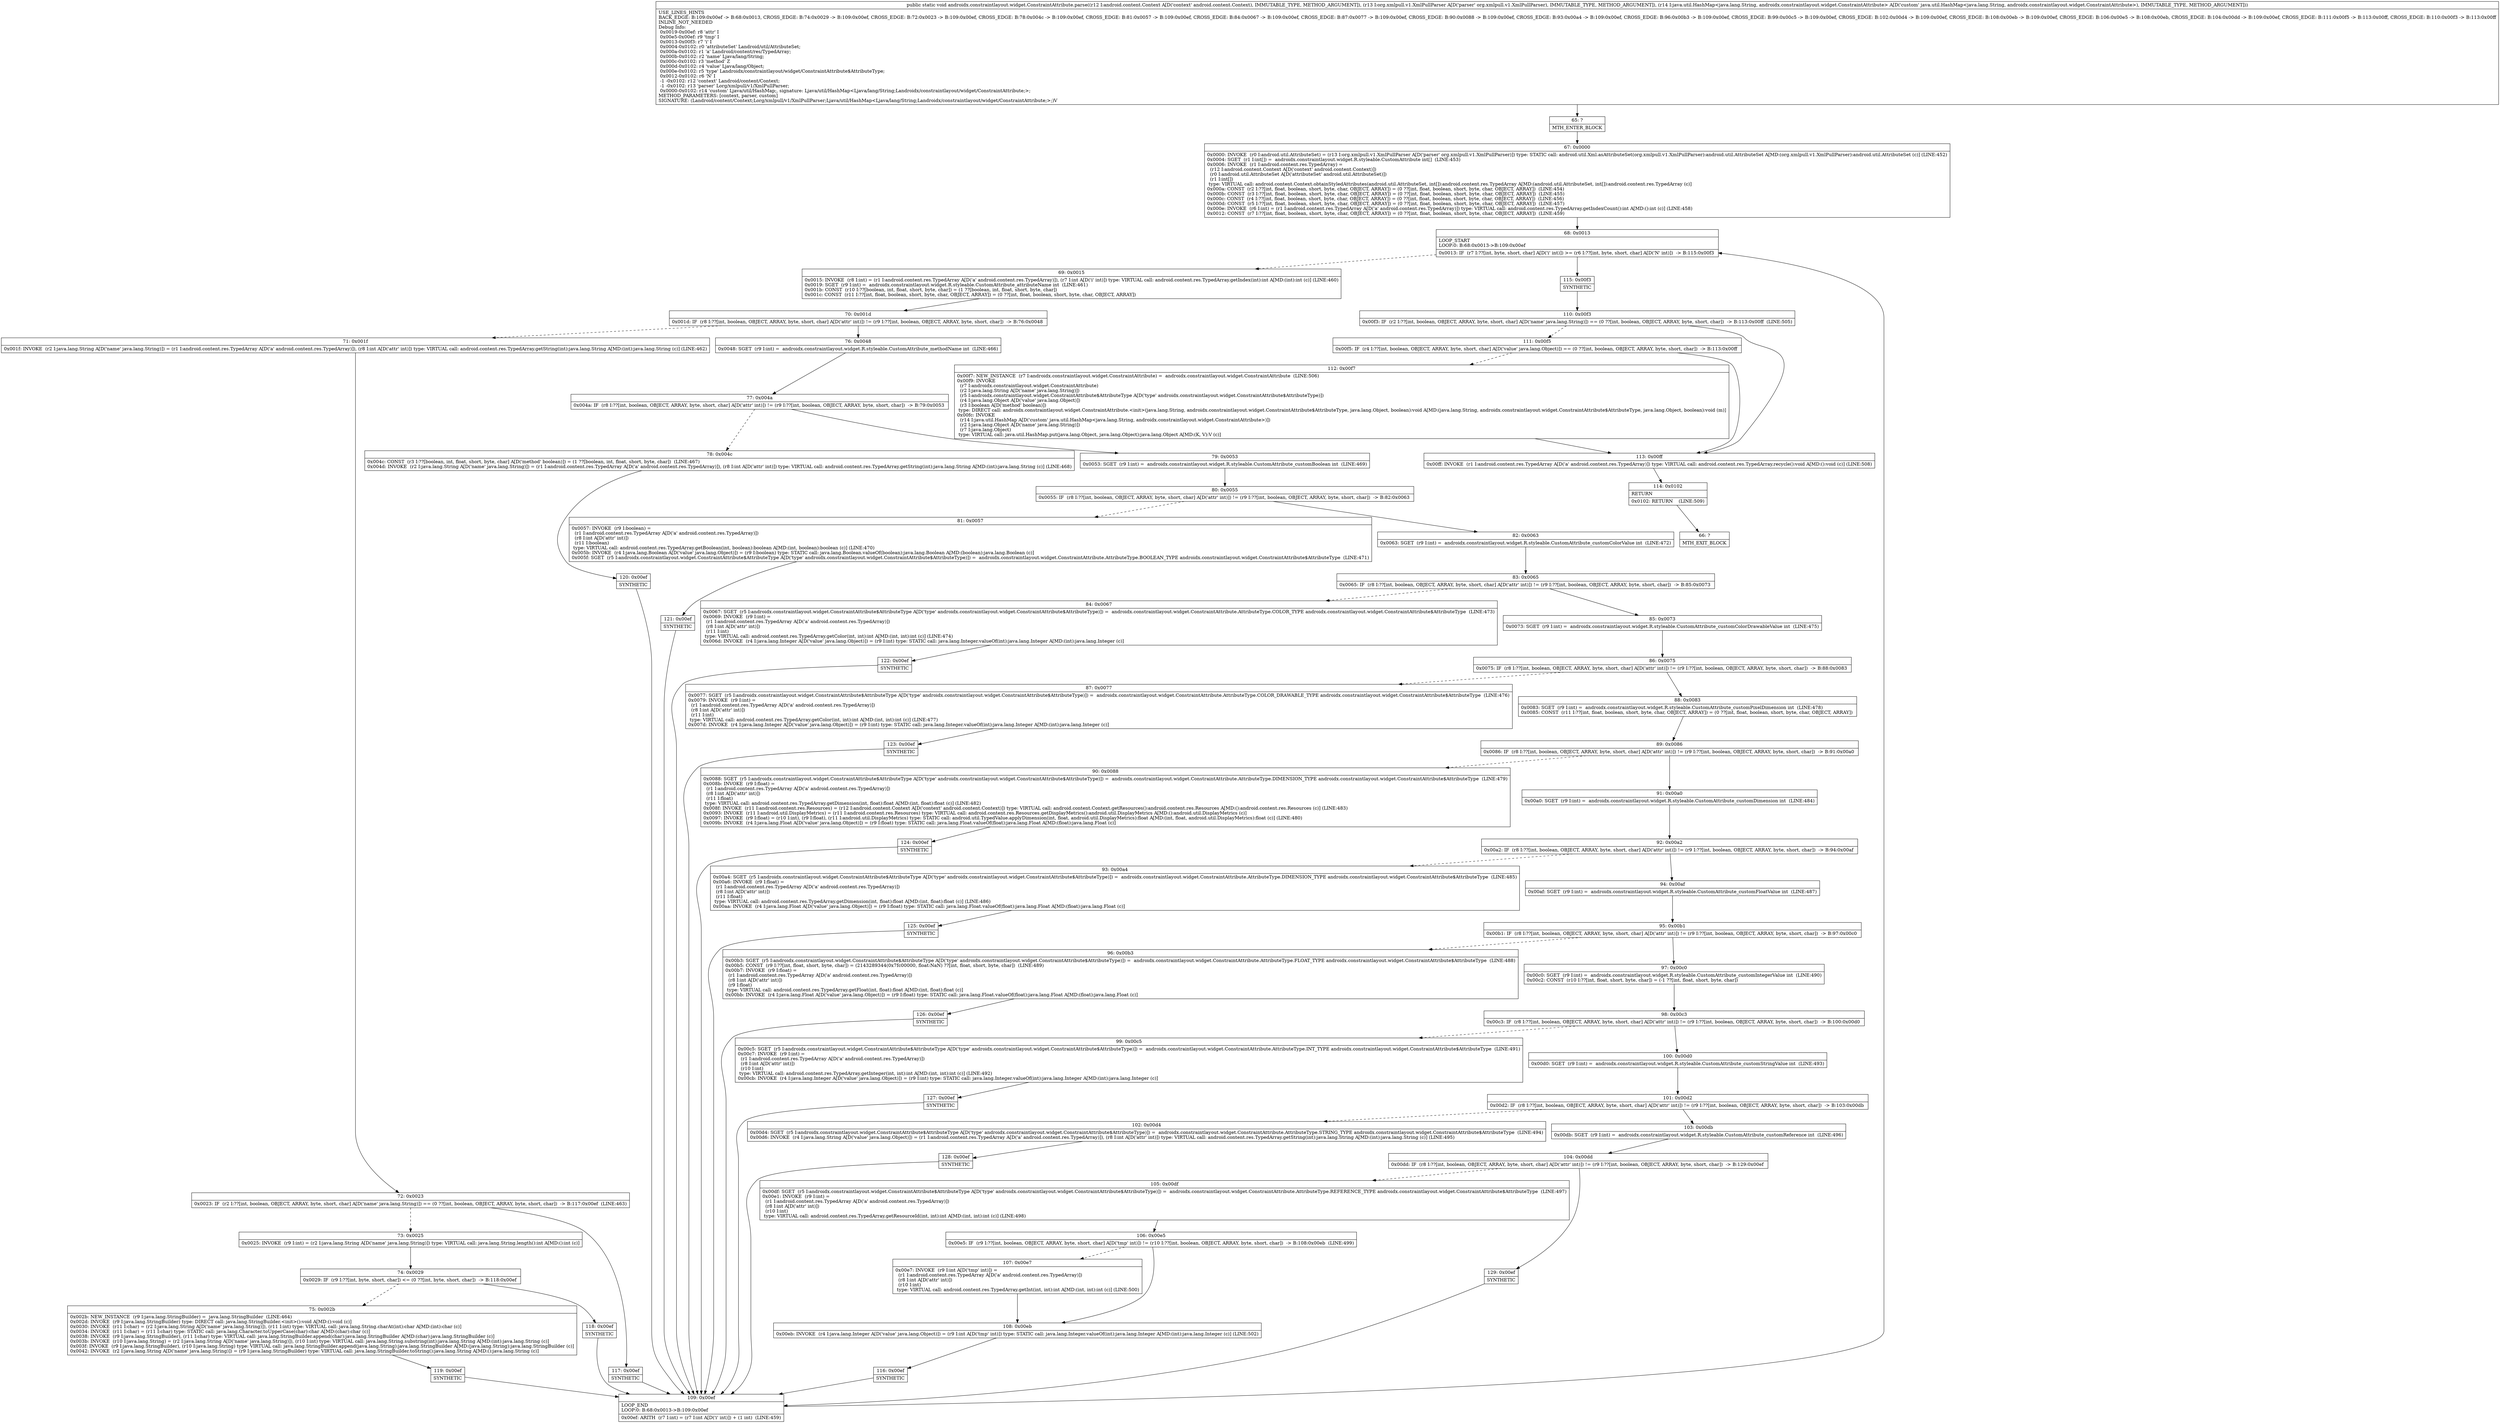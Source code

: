 digraph "CFG forandroidx.constraintlayout.widget.ConstraintAttribute.parse(Landroid\/content\/Context;Lorg\/xmlpull\/v1\/XmlPullParser;Ljava\/util\/HashMap;)V" {
Node_65 [shape=record,label="{65\:\ ?|MTH_ENTER_BLOCK\l}"];
Node_67 [shape=record,label="{67\:\ 0x0000|0x0000: INVOKE  (r0 I:android.util.AttributeSet) = (r13 I:org.xmlpull.v1.XmlPullParser A[D('parser' org.xmlpull.v1.XmlPullParser)]) type: STATIC call: android.util.Xml.asAttributeSet(org.xmlpull.v1.XmlPullParser):android.util.AttributeSet A[MD:(org.xmlpull.v1.XmlPullParser):android.util.AttributeSet (c)] (LINE:452)\l0x0004: SGET  (r1 I:int[]) =  androidx.constraintlayout.widget.R.styleable.CustomAttribute int[]  (LINE:453)\l0x0006: INVOKE  (r1 I:android.content.res.TypedArray) = \l  (r12 I:android.content.Context A[D('context' android.content.Context)])\l  (r0 I:android.util.AttributeSet A[D('attributeSet' android.util.AttributeSet)])\l  (r1 I:int[])\l type: VIRTUAL call: android.content.Context.obtainStyledAttributes(android.util.AttributeSet, int[]):android.content.res.TypedArray A[MD:(android.util.AttributeSet, int[]):android.content.res.TypedArray (c)]\l0x000a: CONST  (r2 I:??[int, float, boolean, short, byte, char, OBJECT, ARRAY]) = (0 ??[int, float, boolean, short, byte, char, OBJECT, ARRAY])  (LINE:454)\l0x000b: CONST  (r3 I:??[int, float, boolean, short, byte, char, OBJECT, ARRAY]) = (0 ??[int, float, boolean, short, byte, char, OBJECT, ARRAY])  (LINE:455)\l0x000c: CONST  (r4 I:??[int, float, boolean, short, byte, char, OBJECT, ARRAY]) = (0 ??[int, float, boolean, short, byte, char, OBJECT, ARRAY])  (LINE:456)\l0x000d: CONST  (r5 I:??[int, float, boolean, short, byte, char, OBJECT, ARRAY]) = (0 ??[int, float, boolean, short, byte, char, OBJECT, ARRAY])  (LINE:457)\l0x000e: INVOKE  (r6 I:int) = (r1 I:android.content.res.TypedArray A[D('a' android.content.res.TypedArray)]) type: VIRTUAL call: android.content.res.TypedArray.getIndexCount():int A[MD:():int (c)] (LINE:458)\l0x0012: CONST  (r7 I:??[int, float, boolean, short, byte, char, OBJECT, ARRAY]) = (0 ??[int, float, boolean, short, byte, char, OBJECT, ARRAY])  (LINE:459)\l}"];
Node_68 [shape=record,label="{68\:\ 0x0013|LOOP_START\lLOOP:0: B:68:0x0013\-\>B:109:0x00ef\l|0x0013: IF  (r7 I:??[int, byte, short, char] A[D('i' int)]) \>= (r6 I:??[int, byte, short, char] A[D('N' int)])  \-\> B:115:0x00f3 \l}"];
Node_69 [shape=record,label="{69\:\ 0x0015|0x0015: INVOKE  (r8 I:int) = (r1 I:android.content.res.TypedArray A[D('a' android.content.res.TypedArray)]), (r7 I:int A[D('i' int)]) type: VIRTUAL call: android.content.res.TypedArray.getIndex(int):int A[MD:(int):int (c)] (LINE:460)\l0x0019: SGET  (r9 I:int) =  androidx.constraintlayout.widget.R.styleable.CustomAttribute_attributeName int  (LINE:461)\l0x001b: CONST  (r10 I:??[boolean, int, float, short, byte, char]) = (1 ??[boolean, int, float, short, byte, char]) \l0x001c: CONST  (r11 I:??[int, float, boolean, short, byte, char, OBJECT, ARRAY]) = (0 ??[int, float, boolean, short, byte, char, OBJECT, ARRAY]) \l}"];
Node_70 [shape=record,label="{70\:\ 0x001d|0x001d: IF  (r8 I:??[int, boolean, OBJECT, ARRAY, byte, short, char] A[D('attr' int)]) != (r9 I:??[int, boolean, OBJECT, ARRAY, byte, short, char])  \-\> B:76:0x0048 \l}"];
Node_71 [shape=record,label="{71\:\ 0x001f|0x001f: INVOKE  (r2 I:java.lang.String A[D('name' java.lang.String)]) = (r1 I:android.content.res.TypedArray A[D('a' android.content.res.TypedArray)]), (r8 I:int A[D('attr' int)]) type: VIRTUAL call: android.content.res.TypedArray.getString(int):java.lang.String A[MD:(int):java.lang.String (c)] (LINE:462)\l}"];
Node_72 [shape=record,label="{72\:\ 0x0023|0x0023: IF  (r2 I:??[int, boolean, OBJECT, ARRAY, byte, short, char] A[D('name' java.lang.String)]) == (0 ??[int, boolean, OBJECT, ARRAY, byte, short, char])  \-\> B:117:0x00ef  (LINE:463)\l}"];
Node_73 [shape=record,label="{73\:\ 0x0025|0x0025: INVOKE  (r9 I:int) = (r2 I:java.lang.String A[D('name' java.lang.String)]) type: VIRTUAL call: java.lang.String.length():int A[MD:():int (c)]\l}"];
Node_74 [shape=record,label="{74\:\ 0x0029|0x0029: IF  (r9 I:??[int, byte, short, char]) \<= (0 ??[int, byte, short, char])  \-\> B:118:0x00ef \l}"];
Node_75 [shape=record,label="{75\:\ 0x002b|0x002b: NEW_INSTANCE  (r9 I:java.lang.StringBuilder) =  java.lang.StringBuilder  (LINE:464)\l0x002d: INVOKE  (r9 I:java.lang.StringBuilder) type: DIRECT call: java.lang.StringBuilder.\<init\>():void A[MD:():void (c)]\l0x0030: INVOKE  (r11 I:char) = (r2 I:java.lang.String A[D('name' java.lang.String)]), (r11 I:int) type: VIRTUAL call: java.lang.String.charAt(int):char A[MD:(int):char (c)]\l0x0034: INVOKE  (r11 I:char) = (r11 I:char) type: STATIC call: java.lang.Character.toUpperCase(char):char A[MD:(char):char (c)]\l0x0038: INVOKE  (r9 I:java.lang.StringBuilder), (r11 I:char) type: VIRTUAL call: java.lang.StringBuilder.append(char):java.lang.StringBuilder A[MD:(char):java.lang.StringBuilder (c)]\l0x003b: INVOKE  (r10 I:java.lang.String) = (r2 I:java.lang.String A[D('name' java.lang.String)]), (r10 I:int) type: VIRTUAL call: java.lang.String.substring(int):java.lang.String A[MD:(int):java.lang.String (c)]\l0x003f: INVOKE  (r9 I:java.lang.StringBuilder), (r10 I:java.lang.String) type: VIRTUAL call: java.lang.StringBuilder.append(java.lang.String):java.lang.StringBuilder A[MD:(java.lang.String):java.lang.StringBuilder (c)]\l0x0042: INVOKE  (r2 I:java.lang.String A[D('name' java.lang.String)]) = (r9 I:java.lang.StringBuilder) type: VIRTUAL call: java.lang.StringBuilder.toString():java.lang.String A[MD:():java.lang.String (c)]\l}"];
Node_119 [shape=record,label="{119\:\ 0x00ef|SYNTHETIC\l}"];
Node_109 [shape=record,label="{109\:\ 0x00ef|LOOP_END\lLOOP:0: B:68:0x0013\-\>B:109:0x00ef\l|0x00ef: ARITH  (r7 I:int) = (r7 I:int A[D('i' int)]) + (1 int)  (LINE:459)\l}"];
Node_118 [shape=record,label="{118\:\ 0x00ef|SYNTHETIC\l}"];
Node_117 [shape=record,label="{117\:\ 0x00ef|SYNTHETIC\l}"];
Node_76 [shape=record,label="{76\:\ 0x0048|0x0048: SGET  (r9 I:int) =  androidx.constraintlayout.widget.R.styleable.CustomAttribute_methodName int  (LINE:466)\l}"];
Node_77 [shape=record,label="{77\:\ 0x004a|0x004a: IF  (r8 I:??[int, boolean, OBJECT, ARRAY, byte, short, char] A[D('attr' int)]) != (r9 I:??[int, boolean, OBJECT, ARRAY, byte, short, char])  \-\> B:79:0x0053 \l}"];
Node_78 [shape=record,label="{78\:\ 0x004c|0x004c: CONST  (r3 I:??[boolean, int, float, short, byte, char] A[D('method' boolean)]) = (1 ??[boolean, int, float, short, byte, char])  (LINE:467)\l0x004d: INVOKE  (r2 I:java.lang.String A[D('name' java.lang.String)]) = (r1 I:android.content.res.TypedArray A[D('a' android.content.res.TypedArray)]), (r8 I:int A[D('attr' int)]) type: VIRTUAL call: android.content.res.TypedArray.getString(int):java.lang.String A[MD:(int):java.lang.String (c)] (LINE:468)\l}"];
Node_120 [shape=record,label="{120\:\ 0x00ef|SYNTHETIC\l}"];
Node_79 [shape=record,label="{79\:\ 0x0053|0x0053: SGET  (r9 I:int) =  androidx.constraintlayout.widget.R.styleable.CustomAttribute_customBoolean int  (LINE:469)\l}"];
Node_80 [shape=record,label="{80\:\ 0x0055|0x0055: IF  (r8 I:??[int, boolean, OBJECT, ARRAY, byte, short, char] A[D('attr' int)]) != (r9 I:??[int, boolean, OBJECT, ARRAY, byte, short, char])  \-\> B:82:0x0063 \l}"];
Node_81 [shape=record,label="{81\:\ 0x0057|0x0057: INVOKE  (r9 I:boolean) = \l  (r1 I:android.content.res.TypedArray A[D('a' android.content.res.TypedArray)])\l  (r8 I:int A[D('attr' int)])\l  (r11 I:boolean)\l type: VIRTUAL call: android.content.res.TypedArray.getBoolean(int, boolean):boolean A[MD:(int, boolean):boolean (c)] (LINE:470)\l0x005b: INVOKE  (r4 I:java.lang.Boolean A[D('value' java.lang.Object)]) = (r9 I:boolean) type: STATIC call: java.lang.Boolean.valueOf(boolean):java.lang.Boolean A[MD:(boolean):java.lang.Boolean (c)]\l0x005f: SGET  (r5 I:androidx.constraintlayout.widget.ConstraintAttribute$AttributeType A[D('type' androidx.constraintlayout.widget.ConstraintAttribute$AttributeType)]) =  androidx.constraintlayout.widget.ConstraintAttribute.AttributeType.BOOLEAN_TYPE androidx.constraintlayout.widget.ConstraintAttribute$AttributeType  (LINE:471)\l}"];
Node_121 [shape=record,label="{121\:\ 0x00ef|SYNTHETIC\l}"];
Node_82 [shape=record,label="{82\:\ 0x0063|0x0063: SGET  (r9 I:int) =  androidx.constraintlayout.widget.R.styleable.CustomAttribute_customColorValue int  (LINE:472)\l}"];
Node_83 [shape=record,label="{83\:\ 0x0065|0x0065: IF  (r8 I:??[int, boolean, OBJECT, ARRAY, byte, short, char] A[D('attr' int)]) != (r9 I:??[int, boolean, OBJECT, ARRAY, byte, short, char])  \-\> B:85:0x0073 \l}"];
Node_84 [shape=record,label="{84\:\ 0x0067|0x0067: SGET  (r5 I:androidx.constraintlayout.widget.ConstraintAttribute$AttributeType A[D('type' androidx.constraintlayout.widget.ConstraintAttribute$AttributeType)]) =  androidx.constraintlayout.widget.ConstraintAttribute.AttributeType.COLOR_TYPE androidx.constraintlayout.widget.ConstraintAttribute$AttributeType  (LINE:473)\l0x0069: INVOKE  (r9 I:int) = \l  (r1 I:android.content.res.TypedArray A[D('a' android.content.res.TypedArray)])\l  (r8 I:int A[D('attr' int)])\l  (r11 I:int)\l type: VIRTUAL call: android.content.res.TypedArray.getColor(int, int):int A[MD:(int, int):int (c)] (LINE:474)\l0x006d: INVOKE  (r4 I:java.lang.Integer A[D('value' java.lang.Object)]) = (r9 I:int) type: STATIC call: java.lang.Integer.valueOf(int):java.lang.Integer A[MD:(int):java.lang.Integer (c)]\l}"];
Node_122 [shape=record,label="{122\:\ 0x00ef|SYNTHETIC\l}"];
Node_85 [shape=record,label="{85\:\ 0x0073|0x0073: SGET  (r9 I:int) =  androidx.constraintlayout.widget.R.styleable.CustomAttribute_customColorDrawableValue int  (LINE:475)\l}"];
Node_86 [shape=record,label="{86\:\ 0x0075|0x0075: IF  (r8 I:??[int, boolean, OBJECT, ARRAY, byte, short, char] A[D('attr' int)]) != (r9 I:??[int, boolean, OBJECT, ARRAY, byte, short, char])  \-\> B:88:0x0083 \l}"];
Node_87 [shape=record,label="{87\:\ 0x0077|0x0077: SGET  (r5 I:androidx.constraintlayout.widget.ConstraintAttribute$AttributeType A[D('type' androidx.constraintlayout.widget.ConstraintAttribute$AttributeType)]) =  androidx.constraintlayout.widget.ConstraintAttribute.AttributeType.COLOR_DRAWABLE_TYPE androidx.constraintlayout.widget.ConstraintAttribute$AttributeType  (LINE:476)\l0x0079: INVOKE  (r9 I:int) = \l  (r1 I:android.content.res.TypedArray A[D('a' android.content.res.TypedArray)])\l  (r8 I:int A[D('attr' int)])\l  (r11 I:int)\l type: VIRTUAL call: android.content.res.TypedArray.getColor(int, int):int A[MD:(int, int):int (c)] (LINE:477)\l0x007d: INVOKE  (r4 I:java.lang.Integer A[D('value' java.lang.Object)]) = (r9 I:int) type: STATIC call: java.lang.Integer.valueOf(int):java.lang.Integer A[MD:(int):java.lang.Integer (c)]\l}"];
Node_123 [shape=record,label="{123\:\ 0x00ef|SYNTHETIC\l}"];
Node_88 [shape=record,label="{88\:\ 0x0083|0x0083: SGET  (r9 I:int) =  androidx.constraintlayout.widget.R.styleable.CustomAttribute_customPixelDimension int  (LINE:478)\l0x0085: CONST  (r11 I:??[int, float, boolean, short, byte, char, OBJECT, ARRAY]) = (0 ??[int, float, boolean, short, byte, char, OBJECT, ARRAY]) \l}"];
Node_89 [shape=record,label="{89\:\ 0x0086|0x0086: IF  (r8 I:??[int, boolean, OBJECT, ARRAY, byte, short, char] A[D('attr' int)]) != (r9 I:??[int, boolean, OBJECT, ARRAY, byte, short, char])  \-\> B:91:0x00a0 \l}"];
Node_90 [shape=record,label="{90\:\ 0x0088|0x0088: SGET  (r5 I:androidx.constraintlayout.widget.ConstraintAttribute$AttributeType A[D('type' androidx.constraintlayout.widget.ConstraintAttribute$AttributeType)]) =  androidx.constraintlayout.widget.ConstraintAttribute.AttributeType.DIMENSION_TYPE androidx.constraintlayout.widget.ConstraintAttribute$AttributeType  (LINE:479)\l0x008b: INVOKE  (r9 I:float) = \l  (r1 I:android.content.res.TypedArray A[D('a' android.content.res.TypedArray)])\l  (r8 I:int A[D('attr' int)])\l  (r11 I:float)\l type: VIRTUAL call: android.content.res.TypedArray.getDimension(int, float):float A[MD:(int, float):float (c)] (LINE:482)\l0x008f: INVOKE  (r11 I:android.content.res.Resources) = (r12 I:android.content.Context A[D('context' android.content.Context)]) type: VIRTUAL call: android.content.Context.getResources():android.content.res.Resources A[MD:():android.content.res.Resources (c)] (LINE:483)\l0x0093: INVOKE  (r11 I:android.util.DisplayMetrics) = (r11 I:android.content.res.Resources) type: VIRTUAL call: android.content.res.Resources.getDisplayMetrics():android.util.DisplayMetrics A[MD:():android.util.DisplayMetrics (c)]\l0x0097: INVOKE  (r9 I:float) = (r10 I:int), (r9 I:float), (r11 I:android.util.DisplayMetrics) type: STATIC call: android.util.TypedValue.applyDimension(int, float, android.util.DisplayMetrics):float A[MD:(int, float, android.util.DisplayMetrics):float (c)] (LINE:480)\l0x009b: INVOKE  (r4 I:java.lang.Float A[D('value' java.lang.Object)]) = (r9 I:float) type: STATIC call: java.lang.Float.valueOf(float):java.lang.Float A[MD:(float):java.lang.Float (c)]\l}"];
Node_124 [shape=record,label="{124\:\ 0x00ef|SYNTHETIC\l}"];
Node_91 [shape=record,label="{91\:\ 0x00a0|0x00a0: SGET  (r9 I:int) =  androidx.constraintlayout.widget.R.styleable.CustomAttribute_customDimension int  (LINE:484)\l}"];
Node_92 [shape=record,label="{92\:\ 0x00a2|0x00a2: IF  (r8 I:??[int, boolean, OBJECT, ARRAY, byte, short, char] A[D('attr' int)]) != (r9 I:??[int, boolean, OBJECT, ARRAY, byte, short, char])  \-\> B:94:0x00af \l}"];
Node_93 [shape=record,label="{93\:\ 0x00a4|0x00a4: SGET  (r5 I:androidx.constraintlayout.widget.ConstraintAttribute$AttributeType A[D('type' androidx.constraintlayout.widget.ConstraintAttribute$AttributeType)]) =  androidx.constraintlayout.widget.ConstraintAttribute.AttributeType.DIMENSION_TYPE androidx.constraintlayout.widget.ConstraintAttribute$AttributeType  (LINE:485)\l0x00a6: INVOKE  (r9 I:float) = \l  (r1 I:android.content.res.TypedArray A[D('a' android.content.res.TypedArray)])\l  (r8 I:int A[D('attr' int)])\l  (r11 I:float)\l type: VIRTUAL call: android.content.res.TypedArray.getDimension(int, float):float A[MD:(int, float):float (c)] (LINE:486)\l0x00aa: INVOKE  (r4 I:java.lang.Float A[D('value' java.lang.Object)]) = (r9 I:float) type: STATIC call: java.lang.Float.valueOf(float):java.lang.Float A[MD:(float):java.lang.Float (c)]\l}"];
Node_125 [shape=record,label="{125\:\ 0x00ef|SYNTHETIC\l}"];
Node_94 [shape=record,label="{94\:\ 0x00af|0x00af: SGET  (r9 I:int) =  androidx.constraintlayout.widget.R.styleable.CustomAttribute_customFloatValue int  (LINE:487)\l}"];
Node_95 [shape=record,label="{95\:\ 0x00b1|0x00b1: IF  (r8 I:??[int, boolean, OBJECT, ARRAY, byte, short, char] A[D('attr' int)]) != (r9 I:??[int, boolean, OBJECT, ARRAY, byte, short, char])  \-\> B:97:0x00c0 \l}"];
Node_96 [shape=record,label="{96\:\ 0x00b3|0x00b3: SGET  (r5 I:androidx.constraintlayout.widget.ConstraintAttribute$AttributeType A[D('type' androidx.constraintlayout.widget.ConstraintAttribute$AttributeType)]) =  androidx.constraintlayout.widget.ConstraintAttribute.AttributeType.FLOAT_TYPE androidx.constraintlayout.widget.ConstraintAttribute$AttributeType  (LINE:488)\l0x00b5: CONST  (r9 I:??[int, float, short, byte, char]) = (2143289344(0x7fc00000, float:NaN) ??[int, float, short, byte, char])  (LINE:489)\l0x00b7: INVOKE  (r9 I:float) = \l  (r1 I:android.content.res.TypedArray A[D('a' android.content.res.TypedArray)])\l  (r8 I:int A[D('attr' int)])\l  (r9 I:float)\l type: VIRTUAL call: android.content.res.TypedArray.getFloat(int, float):float A[MD:(int, float):float (c)]\l0x00bb: INVOKE  (r4 I:java.lang.Float A[D('value' java.lang.Object)]) = (r9 I:float) type: STATIC call: java.lang.Float.valueOf(float):java.lang.Float A[MD:(float):java.lang.Float (c)]\l}"];
Node_126 [shape=record,label="{126\:\ 0x00ef|SYNTHETIC\l}"];
Node_97 [shape=record,label="{97\:\ 0x00c0|0x00c0: SGET  (r9 I:int) =  androidx.constraintlayout.widget.R.styleable.CustomAttribute_customIntegerValue int  (LINE:490)\l0x00c2: CONST  (r10 I:??[int, float, short, byte, char]) = (\-1 ??[int, float, short, byte, char]) \l}"];
Node_98 [shape=record,label="{98\:\ 0x00c3|0x00c3: IF  (r8 I:??[int, boolean, OBJECT, ARRAY, byte, short, char] A[D('attr' int)]) != (r9 I:??[int, boolean, OBJECT, ARRAY, byte, short, char])  \-\> B:100:0x00d0 \l}"];
Node_99 [shape=record,label="{99\:\ 0x00c5|0x00c5: SGET  (r5 I:androidx.constraintlayout.widget.ConstraintAttribute$AttributeType A[D('type' androidx.constraintlayout.widget.ConstraintAttribute$AttributeType)]) =  androidx.constraintlayout.widget.ConstraintAttribute.AttributeType.INT_TYPE androidx.constraintlayout.widget.ConstraintAttribute$AttributeType  (LINE:491)\l0x00c7: INVOKE  (r9 I:int) = \l  (r1 I:android.content.res.TypedArray A[D('a' android.content.res.TypedArray)])\l  (r8 I:int A[D('attr' int)])\l  (r10 I:int)\l type: VIRTUAL call: android.content.res.TypedArray.getInteger(int, int):int A[MD:(int, int):int (c)] (LINE:492)\l0x00cb: INVOKE  (r4 I:java.lang.Integer A[D('value' java.lang.Object)]) = (r9 I:int) type: STATIC call: java.lang.Integer.valueOf(int):java.lang.Integer A[MD:(int):java.lang.Integer (c)]\l}"];
Node_127 [shape=record,label="{127\:\ 0x00ef|SYNTHETIC\l}"];
Node_100 [shape=record,label="{100\:\ 0x00d0|0x00d0: SGET  (r9 I:int) =  androidx.constraintlayout.widget.R.styleable.CustomAttribute_customStringValue int  (LINE:493)\l}"];
Node_101 [shape=record,label="{101\:\ 0x00d2|0x00d2: IF  (r8 I:??[int, boolean, OBJECT, ARRAY, byte, short, char] A[D('attr' int)]) != (r9 I:??[int, boolean, OBJECT, ARRAY, byte, short, char])  \-\> B:103:0x00db \l}"];
Node_102 [shape=record,label="{102\:\ 0x00d4|0x00d4: SGET  (r5 I:androidx.constraintlayout.widget.ConstraintAttribute$AttributeType A[D('type' androidx.constraintlayout.widget.ConstraintAttribute$AttributeType)]) =  androidx.constraintlayout.widget.ConstraintAttribute.AttributeType.STRING_TYPE androidx.constraintlayout.widget.ConstraintAttribute$AttributeType  (LINE:494)\l0x00d6: INVOKE  (r4 I:java.lang.String A[D('value' java.lang.Object)]) = (r1 I:android.content.res.TypedArray A[D('a' android.content.res.TypedArray)]), (r8 I:int A[D('attr' int)]) type: VIRTUAL call: android.content.res.TypedArray.getString(int):java.lang.String A[MD:(int):java.lang.String (c)] (LINE:495)\l}"];
Node_128 [shape=record,label="{128\:\ 0x00ef|SYNTHETIC\l}"];
Node_103 [shape=record,label="{103\:\ 0x00db|0x00db: SGET  (r9 I:int) =  androidx.constraintlayout.widget.R.styleable.CustomAttribute_customReference int  (LINE:496)\l}"];
Node_104 [shape=record,label="{104\:\ 0x00dd|0x00dd: IF  (r8 I:??[int, boolean, OBJECT, ARRAY, byte, short, char] A[D('attr' int)]) != (r9 I:??[int, boolean, OBJECT, ARRAY, byte, short, char])  \-\> B:129:0x00ef \l}"];
Node_105 [shape=record,label="{105\:\ 0x00df|0x00df: SGET  (r5 I:androidx.constraintlayout.widget.ConstraintAttribute$AttributeType A[D('type' androidx.constraintlayout.widget.ConstraintAttribute$AttributeType)]) =  androidx.constraintlayout.widget.ConstraintAttribute.AttributeType.REFERENCE_TYPE androidx.constraintlayout.widget.ConstraintAttribute$AttributeType  (LINE:497)\l0x00e1: INVOKE  (r9 I:int) = \l  (r1 I:android.content.res.TypedArray A[D('a' android.content.res.TypedArray)])\l  (r8 I:int A[D('attr' int)])\l  (r10 I:int)\l type: VIRTUAL call: android.content.res.TypedArray.getResourceId(int, int):int A[MD:(int, int):int (c)] (LINE:498)\l}"];
Node_106 [shape=record,label="{106\:\ 0x00e5|0x00e5: IF  (r9 I:??[int, boolean, OBJECT, ARRAY, byte, short, char] A[D('tmp' int)]) != (r10 I:??[int, boolean, OBJECT, ARRAY, byte, short, char])  \-\> B:108:0x00eb  (LINE:499)\l}"];
Node_107 [shape=record,label="{107\:\ 0x00e7|0x00e7: INVOKE  (r9 I:int A[D('tmp' int)]) = \l  (r1 I:android.content.res.TypedArray A[D('a' android.content.res.TypedArray)])\l  (r8 I:int A[D('attr' int)])\l  (r10 I:int)\l type: VIRTUAL call: android.content.res.TypedArray.getInt(int, int):int A[MD:(int, int):int (c)] (LINE:500)\l}"];
Node_108 [shape=record,label="{108\:\ 0x00eb|0x00eb: INVOKE  (r4 I:java.lang.Integer A[D('value' java.lang.Object)]) = (r9 I:int A[D('tmp' int)]) type: STATIC call: java.lang.Integer.valueOf(int):java.lang.Integer A[MD:(int):java.lang.Integer (c)] (LINE:502)\l}"];
Node_116 [shape=record,label="{116\:\ 0x00ef|SYNTHETIC\l}"];
Node_129 [shape=record,label="{129\:\ 0x00ef|SYNTHETIC\l}"];
Node_115 [shape=record,label="{115\:\ 0x00f3|SYNTHETIC\l}"];
Node_110 [shape=record,label="{110\:\ 0x00f3|0x00f3: IF  (r2 I:??[int, boolean, OBJECT, ARRAY, byte, short, char] A[D('name' java.lang.String)]) == (0 ??[int, boolean, OBJECT, ARRAY, byte, short, char])  \-\> B:113:0x00ff  (LINE:505)\l}"];
Node_111 [shape=record,label="{111\:\ 0x00f5|0x00f5: IF  (r4 I:??[int, boolean, OBJECT, ARRAY, byte, short, char] A[D('value' java.lang.Object)]) == (0 ??[int, boolean, OBJECT, ARRAY, byte, short, char])  \-\> B:113:0x00ff \l}"];
Node_112 [shape=record,label="{112\:\ 0x00f7|0x00f7: NEW_INSTANCE  (r7 I:androidx.constraintlayout.widget.ConstraintAttribute) =  androidx.constraintlayout.widget.ConstraintAttribute  (LINE:506)\l0x00f9: INVOKE  \l  (r7 I:androidx.constraintlayout.widget.ConstraintAttribute)\l  (r2 I:java.lang.String A[D('name' java.lang.String)])\l  (r5 I:androidx.constraintlayout.widget.ConstraintAttribute$AttributeType A[D('type' androidx.constraintlayout.widget.ConstraintAttribute$AttributeType)])\l  (r4 I:java.lang.Object A[D('value' java.lang.Object)])\l  (r3 I:boolean A[D('method' boolean)])\l type: DIRECT call: androidx.constraintlayout.widget.ConstraintAttribute.\<init\>(java.lang.String, androidx.constraintlayout.widget.ConstraintAttribute$AttributeType, java.lang.Object, boolean):void A[MD:(java.lang.String, androidx.constraintlayout.widget.ConstraintAttribute$AttributeType, java.lang.Object, boolean):void (m)]\l0x00fc: INVOKE  \l  (r14 I:java.util.HashMap A[D('custom' java.util.HashMap\<java.lang.String, androidx.constraintlayout.widget.ConstraintAttribute\>)])\l  (r2 I:java.lang.Object A[D('name' java.lang.String)])\l  (r7 I:java.lang.Object)\l type: VIRTUAL call: java.util.HashMap.put(java.lang.Object, java.lang.Object):java.lang.Object A[MD:(K, V):V (c)]\l}"];
Node_113 [shape=record,label="{113\:\ 0x00ff|0x00ff: INVOKE  (r1 I:android.content.res.TypedArray A[D('a' android.content.res.TypedArray)]) type: VIRTUAL call: android.content.res.TypedArray.recycle():void A[MD:():void (c)] (LINE:508)\l}"];
Node_114 [shape=record,label="{114\:\ 0x0102|RETURN\l|0x0102: RETURN    (LINE:509)\l}"];
Node_66 [shape=record,label="{66\:\ ?|MTH_EXIT_BLOCK\l}"];
MethodNode[shape=record,label="{public static void androidx.constraintlayout.widget.ConstraintAttribute.parse((r12 I:android.content.Context A[D('context' android.content.Context), IMMUTABLE_TYPE, METHOD_ARGUMENT]), (r13 I:org.xmlpull.v1.XmlPullParser A[D('parser' org.xmlpull.v1.XmlPullParser), IMMUTABLE_TYPE, METHOD_ARGUMENT]), (r14 I:java.util.HashMap\<java.lang.String, androidx.constraintlayout.widget.ConstraintAttribute\> A[D('custom' java.util.HashMap\<java.lang.String, androidx.constraintlayout.widget.ConstraintAttribute\>), IMMUTABLE_TYPE, METHOD_ARGUMENT]))  | USE_LINES_HINTS\lBACK_EDGE: B:109:0x00ef \-\> B:68:0x0013, CROSS_EDGE: B:74:0x0029 \-\> B:109:0x00ef, CROSS_EDGE: B:72:0x0023 \-\> B:109:0x00ef, CROSS_EDGE: B:78:0x004c \-\> B:109:0x00ef, CROSS_EDGE: B:81:0x0057 \-\> B:109:0x00ef, CROSS_EDGE: B:84:0x0067 \-\> B:109:0x00ef, CROSS_EDGE: B:87:0x0077 \-\> B:109:0x00ef, CROSS_EDGE: B:90:0x0088 \-\> B:109:0x00ef, CROSS_EDGE: B:93:0x00a4 \-\> B:109:0x00ef, CROSS_EDGE: B:96:0x00b3 \-\> B:109:0x00ef, CROSS_EDGE: B:99:0x00c5 \-\> B:109:0x00ef, CROSS_EDGE: B:102:0x00d4 \-\> B:109:0x00ef, CROSS_EDGE: B:108:0x00eb \-\> B:109:0x00ef, CROSS_EDGE: B:106:0x00e5 \-\> B:108:0x00eb, CROSS_EDGE: B:104:0x00dd \-\> B:109:0x00ef, CROSS_EDGE: B:111:0x00f5 \-\> B:113:0x00ff, CROSS_EDGE: B:110:0x00f3 \-\> B:113:0x00ff\lINLINE_NOT_NEEDED\lDebug Info:\l  0x0019\-0x00ef: r8 'attr' I\l  0x00e5\-0x00ef: r9 'tmp' I\l  0x0013\-0x00f3: r7 'i' I\l  0x0004\-0x0102: r0 'attributeSet' Landroid\/util\/AttributeSet;\l  0x000a\-0x0102: r1 'a' Landroid\/content\/res\/TypedArray;\l  0x000b\-0x0102: r2 'name' Ljava\/lang\/String;\l  0x000c\-0x0102: r3 'method' Z\l  0x000d\-0x0102: r4 'value' Ljava\/lang\/Object;\l  0x000e\-0x0102: r5 'type' Landroidx\/constraintlayout\/widget\/ConstraintAttribute$AttributeType;\l  0x0012\-0x0102: r6 'N' I\l  \-1 \-0x0102: r12 'context' Landroid\/content\/Context;\l  \-1 \-0x0102: r13 'parser' Lorg\/xmlpull\/v1\/XmlPullParser;\l  0x0000\-0x0102: r14 'custom' Ljava\/util\/HashMap;, signature: Ljava\/util\/HashMap\<Ljava\/lang\/String;Landroidx\/constraintlayout\/widget\/ConstraintAttribute;\>;\lMETHOD_PARAMETERS: [context, parser, custom]\lSIGNATURE: (Landroid\/content\/Context;Lorg\/xmlpull\/v1\/XmlPullParser;Ljava\/util\/HashMap\<Ljava\/lang\/String;Landroidx\/constraintlayout\/widget\/ConstraintAttribute;\>;)V\l}"];
MethodNode -> Node_65;Node_65 -> Node_67;
Node_67 -> Node_68;
Node_68 -> Node_69[style=dashed];
Node_68 -> Node_115;
Node_69 -> Node_70;
Node_70 -> Node_71[style=dashed];
Node_70 -> Node_76;
Node_71 -> Node_72;
Node_72 -> Node_73[style=dashed];
Node_72 -> Node_117;
Node_73 -> Node_74;
Node_74 -> Node_75[style=dashed];
Node_74 -> Node_118;
Node_75 -> Node_119;
Node_119 -> Node_109;
Node_109 -> Node_68;
Node_118 -> Node_109;
Node_117 -> Node_109;
Node_76 -> Node_77;
Node_77 -> Node_78[style=dashed];
Node_77 -> Node_79;
Node_78 -> Node_120;
Node_120 -> Node_109;
Node_79 -> Node_80;
Node_80 -> Node_81[style=dashed];
Node_80 -> Node_82;
Node_81 -> Node_121;
Node_121 -> Node_109;
Node_82 -> Node_83;
Node_83 -> Node_84[style=dashed];
Node_83 -> Node_85;
Node_84 -> Node_122;
Node_122 -> Node_109;
Node_85 -> Node_86;
Node_86 -> Node_87[style=dashed];
Node_86 -> Node_88;
Node_87 -> Node_123;
Node_123 -> Node_109;
Node_88 -> Node_89;
Node_89 -> Node_90[style=dashed];
Node_89 -> Node_91;
Node_90 -> Node_124;
Node_124 -> Node_109;
Node_91 -> Node_92;
Node_92 -> Node_93[style=dashed];
Node_92 -> Node_94;
Node_93 -> Node_125;
Node_125 -> Node_109;
Node_94 -> Node_95;
Node_95 -> Node_96[style=dashed];
Node_95 -> Node_97;
Node_96 -> Node_126;
Node_126 -> Node_109;
Node_97 -> Node_98;
Node_98 -> Node_99[style=dashed];
Node_98 -> Node_100;
Node_99 -> Node_127;
Node_127 -> Node_109;
Node_100 -> Node_101;
Node_101 -> Node_102[style=dashed];
Node_101 -> Node_103;
Node_102 -> Node_128;
Node_128 -> Node_109;
Node_103 -> Node_104;
Node_104 -> Node_105[style=dashed];
Node_104 -> Node_129;
Node_105 -> Node_106;
Node_106 -> Node_107[style=dashed];
Node_106 -> Node_108;
Node_107 -> Node_108;
Node_108 -> Node_116;
Node_116 -> Node_109;
Node_129 -> Node_109;
Node_115 -> Node_110;
Node_110 -> Node_111[style=dashed];
Node_110 -> Node_113;
Node_111 -> Node_112[style=dashed];
Node_111 -> Node_113;
Node_112 -> Node_113;
Node_113 -> Node_114;
Node_114 -> Node_66;
}

